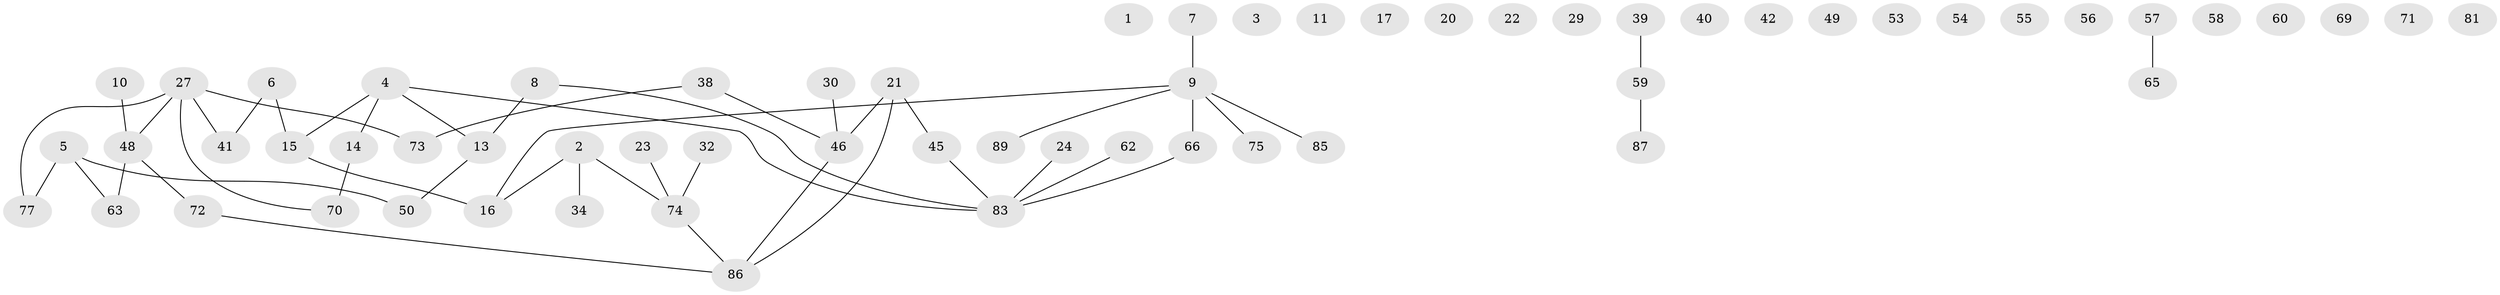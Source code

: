 // original degree distribution, {0: 0.19101123595505617, 3: 0.1797752808988764, 2: 0.2808988764044944, 1: 0.2696629213483146, 5: 0.02247191011235955, 4: 0.0449438202247191, 6: 0.011235955056179775}
// Generated by graph-tools (version 1.1) at 2025/16/03/04/25 18:16:29]
// undirected, 62 vertices, 49 edges
graph export_dot {
graph [start="1"]
  node [color=gray90,style=filled];
  1;
  2 [super="+12+67+82"];
  3;
  4 [super="+18+44+79"];
  5 [super="+28+43"];
  6 [super="+47"];
  7 [super="+31+33"];
  8 [super="+68+80"];
  9 [super="+26+35+88"];
  10 [super="+52"];
  11;
  13 [super="+37+78"];
  14 [super="+25"];
  15 [super="+51"];
  16 [super="+19+64+76"];
  17 [super="+84"];
  20 [super="+61"];
  21 [super="+36"];
  22;
  23;
  24;
  27;
  29;
  30;
  32;
  34;
  38;
  39;
  40;
  41;
  42;
  45;
  46;
  48;
  49;
  50;
  53;
  54;
  55;
  56;
  57;
  58;
  59;
  60;
  62;
  63;
  65;
  66;
  69;
  70;
  71;
  72;
  73;
  74;
  75;
  77;
  81;
  83;
  85;
  86;
  87;
  89;
  2 -- 34;
  2 -- 74;
  2 -- 16;
  4 -- 14;
  4 -- 15;
  4 -- 83;
  4 -- 13;
  5 -- 77;
  5 -- 63;
  5 -- 50;
  6 -- 41;
  6 -- 15;
  7 -- 9;
  8 -- 83;
  8 -- 13;
  9 -- 16;
  9 -- 89;
  9 -- 75;
  9 -- 66;
  9 -- 85;
  10 -- 48;
  13 -- 50;
  14 -- 70;
  15 -- 16 [weight=2];
  21 -- 46;
  21 -- 86;
  21 -- 45;
  23 -- 74;
  24 -- 83;
  27 -- 41;
  27 -- 48;
  27 -- 70;
  27 -- 73;
  27 -- 77;
  30 -- 46;
  32 -- 74;
  38 -- 46;
  38 -- 73;
  39 -- 59;
  45 -- 83;
  46 -- 86;
  48 -- 63;
  48 -- 72;
  57 -- 65;
  59 -- 87;
  62 -- 83;
  66 -- 83;
  72 -- 86;
  74 -- 86;
}

